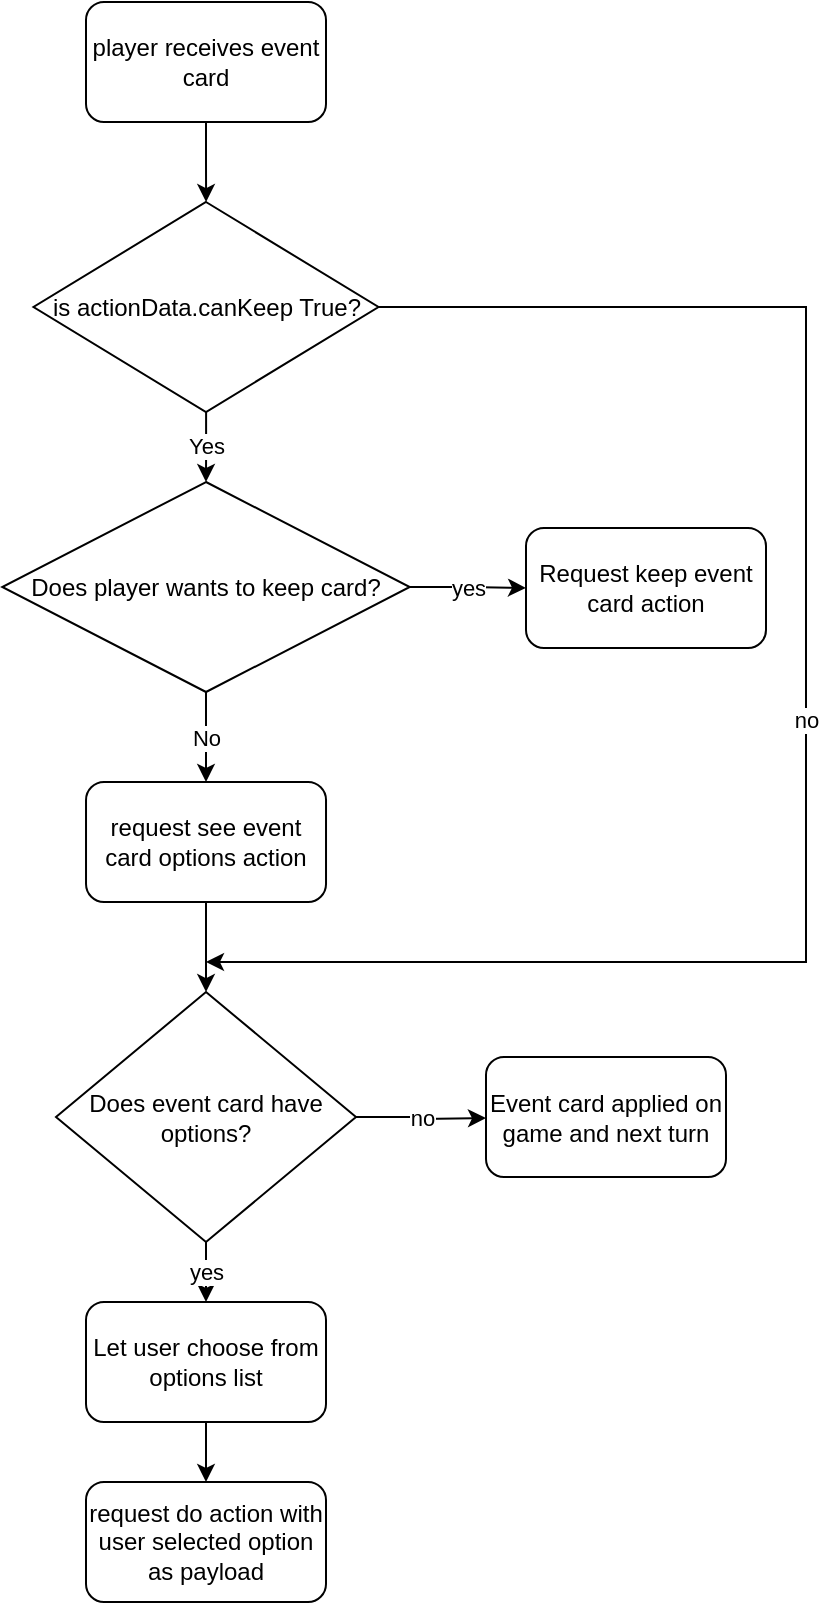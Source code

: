 <mxfile version="12.9.6" type="device"><diagram id="kJ8y7q_wNrhB7zoW8UbR" name="Page-1"><mxGraphModel dx="942" dy="515" grid="1" gridSize="10" guides="1" tooltips="1" connect="1" arrows="1" fold="1" page="1" pageScale="1" pageWidth="827" pageHeight="1169" math="0" shadow="0"><root><mxCell id="WIyWlLk6GJQsqaUBKTNV-0"/><mxCell id="WIyWlLk6GJQsqaUBKTNV-1" parent="WIyWlLk6GJQsqaUBKTNV-0"/><mxCell id="VhrnvpOibqIL35vXp_Bo-2" value="" style="edgeStyle=orthogonalEdgeStyle;rounded=0;orthogonalLoop=1;jettySize=auto;html=1;" parent="WIyWlLk6GJQsqaUBKTNV-1" source="VhrnvpOibqIL35vXp_Bo-0" target="VhrnvpOibqIL35vXp_Bo-1" edge="1"><mxGeometry relative="1" as="geometry"/></mxCell><mxCell id="VhrnvpOibqIL35vXp_Bo-0" value="player receives event card" style="rounded=1;whiteSpace=wrap;html=1;" parent="WIyWlLk6GJQsqaUBKTNV-1" vertex="1"><mxGeometry x="100" y="50" width="120" height="60" as="geometry"/></mxCell><mxCell id="dK7hvYxio0d2wsAF5djz-6" value="no" style="edgeStyle=orthogonalEdgeStyle;rounded=0;orthogonalLoop=1;jettySize=auto;html=1;" parent="WIyWlLk6GJQsqaUBKTNV-1" source="VhrnvpOibqIL35vXp_Bo-1" edge="1"><mxGeometry relative="1" as="geometry"><mxPoint x="160" y="530" as="targetPoint"/><Array as="points"><mxPoint x="460" y="203"/><mxPoint x="460" y="530"/></Array></mxGeometry></mxCell><mxCell id="dK7hvYxio0d2wsAF5djz-8" value="Yes" style="edgeStyle=orthogonalEdgeStyle;rounded=0;orthogonalLoop=1;jettySize=auto;html=1;" parent="WIyWlLk6GJQsqaUBKTNV-1" source="VhrnvpOibqIL35vXp_Bo-1" target="dK7hvYxio0d2wsAF5djz-7" edge="1"><mxGeometry relative="1" as="geometry"/></mxCell><mxCell id="VhrnvpOibqIL35vXp_Bo-1" value="is actionData.canKeep True?" style="rhombus;whiteSpace=wrap;html=1;" parent="WIyWlLk6GJQsqaUBKTNV-1" vertex="1"><mxGeometry x="73.75" y="150" width="172.5" height="105" as="geometry"/></mxCell><mxCell id="dK7hvYxio0d2wsAF5djz-12" value="&lt;div&gt;No&lt;/div&gt;" style="edgeStyle=orthogonalEdgeStyle;rounded=0;orthogonalLoop=1;jettySize=auto;html=1;" parent="WIyWlLk6GJQsqaUBKTNV-1" source="dK7hvYxio0d2wsAF5djz-7" target="dK7hvYxio0d2wsAF5djz-11" edge="1"><mxGeometry relative="1" as="geometry"/></mxCell><mxCell id="dK7hvYxio0d2wsAF5djz-30" value="yes" style="edgeStyle=orthogonalEdgeStyle;rounded=0;orthogonalLoop=1;jettySize=auto;html=1;" parent="WIyWlLk6GJQsqaUBKTNV-1" source="dK7hvYxio0d2wsAF5djz-7" target="dK7hvYxio0d2wsAF5djz-29" edge="1"><mxGeometry relative="1" as="geometry"/></mxCell><mxCell id="dK7hvYxio0d2wsAF5djz-7" value="Does player wants to keep card?" style="rhombus;whiteSpace=wrap;html=1;" parent="WIyWlLk6GJQsqaUBKTNV-1" vertex="1"><mxGeometry x="58.13" y="290" width="203.75" height="105" as="geometry"/></mxCell><mxCell id="dK7hvYxio0d2wsAF5djz-14" value="" style="edgeStyle=orthogonalEdgeStyle;rounded=0;orthogonalLoop=1;jettySize=auto;html=1;" parent="WIyWlLk6GJQsqaUBKTNV-1" source="dK7hvYxio0d2wsAF5djz-11" target="dK7hvYxio0d2wsAF5djz-13" edge="1"><mxGeometry relative="1" as="geometry"/></mxCell><mxCell id="dK7hvYxio0d2wsAF5djz-11" value="request see event card options action" style="rounded=1;whiteSpace=wrap;html=1;" parent="WIyWlLk6GJQsqaUBKTNV-1" vertex="1"><mxGeometry x="100.01" y="440" width="120" height="60" as="geometry"/></mxCell><mxCell id="dK7hvYxio0d2wsAF5djz-19" value="no" style="edgeStyle=orthogonalEdgeStyle;rounded=0;orthogonalLoop=1;jettySize=auto;html=1;" parent="WIyWlLk6GJQsqaUBKTNV-1" source="dK7hvYxio0d2wsAF5djz-13" edge="1"><mxGeometry relative="1" as="geometry"><mxPoint x="300" y="608" as="targetPoint"/></mxGeometry></mxCell><mxCell id="dK7hvYxio0d2wsAF5djz-24" value="&lt;div&gt;yes&lt;/div&gt;" style="edgeStyle=orthogonalEdgeStyle;rounded=0;orthogonalLoop=1;jettySize=auto;html=1;" parent="WIyWlLk6GJQsqaUBKTNV-1" source="dK7hvYxio0d2wsAF5djz-13" target="dK7hvYxio0d2wsAF5djz-23" edge="1"><mxGeometry relative="1" as="geometry"/></mxCell><mxCell id="dK7hvYxio0d2wsAF5djz-13" value="&lt;div&gt;Does event card have options?&lt;/div&gt;" style="rhombus;whiteSpace=wrap;html=1;" parent="WIyWlLk6GJQsqaUBKTNV-1" vertex="1"><mxGeometry x="85" y="545" width="150" height="125" as="geometry"/></mxCell><mxCell id="dK7hvYxio0d2wsAF5djz-26" value="" style="edgeStyle=orthogonalEdgeStyle;rounded=0;orthogonalLoop=1;jettySize=auto;html=1;" parent="WIyWlLk6GJQsqaUBKTNV-1" source="dK7hvYxio0d2wsAF5djz-23" target="dK7hvYxio0d2wsAF5djz-25" edge="1"><mxGeometry relative="1" as="geometry"/></mxCell><mxCell id="dK7hvYxio0d2wsAF5djz-23" value="Let user choose from options list" style="rounded=1;whiteSpace=wrap;html=1;" parent="WIyWlLk6GJQsqaUBKTNV-1" vertex="1"><mxGeometry x="100" y="700" width="120" height="60" as="geometry"/></mxCell><mxCell id="dK7hvYxio0d2wsAF5djz-25" value="request do action with user selected option as payload" style="rounded=1;whiteSpace=wrap;html=1;" parent="WIyWlLk6GJQsqaUBKTNV-1" vertex="1"><mxGeometry x="100" y="790" width="120" height="60" as="geometry"/></mxCell><mxCell id="dK7hvYxio0d2wsAF5djz-29" value="&lt;div&gt;Request keep event card action&lt;/div&gt;" style="rounded=1;whiteSpace=wrap;html=1;" parent="WIyWlLk6GJQsqaUBKTNV-1" vertex="1"><mxGeometry x="320" y="313" width="120" height="60" as="geometry"/></mxCell><mxCell id="TeH0nvK8ssQtNywE5RCP-2" value="Event card applied on game and next turn" style="rounded=1;whiteSpace=wrap;html=1;" vertex="1" parent="WIyWlLk6GJQsqaUBKTNV-1"><mxGeometry x="300" y="577.5" width="120" height="60" as="geometry"/></mxCell></root></mxGraphModel></diagram></mxfile>